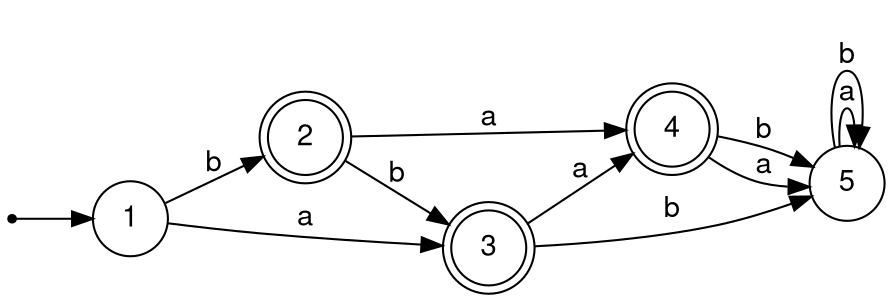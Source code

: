 digraph finite_state_machine {
	fontname="Helvetica,Arial,sans-serif"
	node [fontname="Helvetica,Arial,sans-serif"]
	edge [fontname="Helvetica,Arial,sans-serif"]
	rankdir=LR;
	node [shape = circle]; 1;
	node [shape = doublecircle]; 2 3 4;
	node [shape = circle];
	1 -> 3 [label = "a"];
	1 -> 2 [label = "b"];
	2 -> 3 [label = "b"];
	2 -> 4 [label = "a"];
	3 -> 4 [label = "a"];
	3 -> 5 [label = "b"];
	4 -> 5 [label = "a"];
	4 -> 5 [label = "b"];
	5 -> 5 [label = "a"];
	5 -> 5 [label = "b"];
	nowhere [shape=point];	nowhere -> 1;}